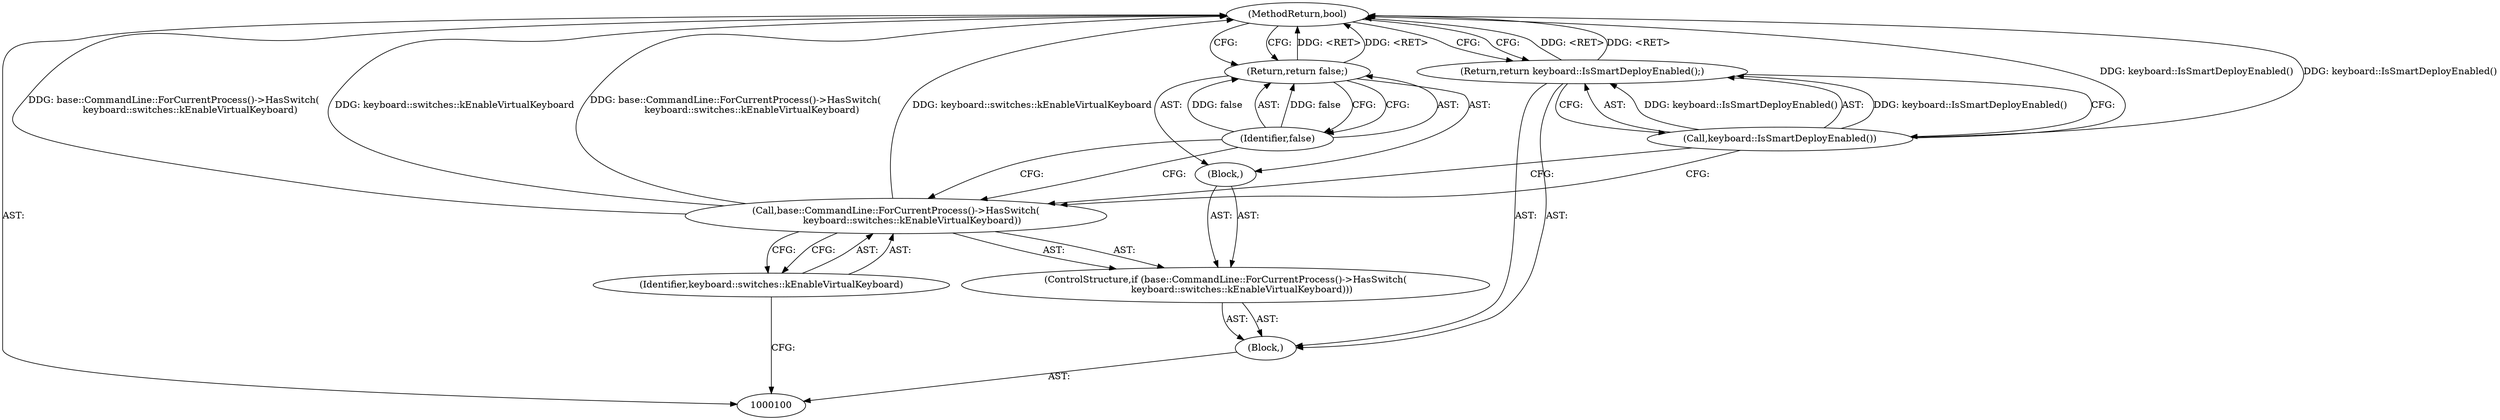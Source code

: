 digraph "0_Chrome_318530d771586b39056c0da7b8bdad03469a0dc4" {
"1000110" [label="(MethodReturn,bool)"];
"1000101" [label="(Block,)"];
"1000102" [label="(ControlStructure,if (base::CommandLine::ForCurrentProcess()->HasSwitch(\n           keyboard::switches::kEnableVirtualKeyboard)))"];
"1000103" [label="(Call,base::CommandLine::ForCurrentProcess()->HasSwitch(\n           keyboard::switches::kEnableVirtualKeyboard))"];
"1000104" [label="(Identifier,keyboard::switches::kEnableVirtualKeyboard)"];
"1000105" [label="(Block,)"];
"1000107" [label="(Identifier,false)"];
"1000106" [label="(Return,return false;)"];
"1000108" [label="(Return,return keyboard::IsSmartDeployEnabled();)"];
"1000109" [label="(Call,keyboard::IsSmartDeployEnabled())"];
"1000110" -> "1000100"  [label="AST: "];
"1000110" -> "1000106"  [label="CFG: "];
"1000110" -> "1000108"  [label="CFG: "];
"1000108" -> "1000110"  [label="DDG: <RET>"];
"1000106" -> "1000110"  [label="DDG: <RET>"];
"1000103" -> "1000110"  [label="DDG: base::CommandLine::ForCurrentProcess()->HasSwitch(\n           keyboard::switches::kEnableVirtualKeyboard)"];
"1000103" -> "1000110"  [label="DDG: keyboard::switches::kEnableVirtualKeyboard"];
"1000109" -> "1000110"  [label="DDG: keyboard::IsSmartDeployEnabled()"];
"1000101" -> "1000100"  [label="AST: "];
"1000102" -> "1000101"  [label="AST: "];
"1000108" -> "1000101"  [label="AST: "];
"1000102" -> "1000101"  [label="AST: "];
"1000103" -> "1000102"  [label="AST: "];
"1000105" -> "1000102"  [label="AST: "];
"1000103" -> "1000102"  [label="AST: "];
"1000103" -> "1000104"  [label="CFG: "];
"1000104" -> "1000103"  [label="AST: "];
"1000107" -> "1000103"  [label="CFG: "];
"1000109" -> "1000103"  [label="CFG: "];
"1000103" -> "1000110"  [label="DDG: base::CommandLine::ForCurrentProcess()->HasSwitch(\n           keyboard::switches::kEnableVirtualKeyboard)"];
"1000103" -> "1000110"  [label="DDG: keyboard::switches::kEnableVirtualKeyboard"];
"1000104" -> "1000103"  [label="AST: "];
"1000104" -> "1000100"  [label="CFG: "];
"1000103" -> "1000104"  [label="CFG: "];
"1000105" -> "1000102"  [label="AST: "];
"1000106" -> "1000105"  [label="AST: "];
"1000107" -> "1000106"  [label="AST: "];
"1000107" -> "1000103"  [label="CFG: "];
"1000106" -> "1000107"  [label="CFG: "];
"1000107" -> "1000106"  [label="DDG: false"];
"1000106" -> "1000105"  [label="AST: "];
"1000106" -> "1000107"  [label="CFG: "];
"1000107" -> "1000106"  [label="AST: "];
"1000110" -> "1000106"  [label="CFG: "];
"1000106" -> "1000110"  [label="DDG: <RET>"];
"1000107" -> "1000106"  [label="DDG: false"];
"1000108" -> "1000101"  [label="AST: "];
"1000108" -> "1000109"  [label="CFG: "];
"1000109" -> "1000108"  [label="AST: "];
"1000110" -> "1000108"  [label="CFG: "];
"1000108" -> "1000110"  [label="DDG: <RET>"];
"1000109" -> "1000108"  [label="DDG: keyboard::IsSmartDeployEnabled()"];
"1000109" -> "1000108"  [label="AST: "];
"1000109" -> "1000103"  [label="CFG: "];
"1000108" -> "1000109"  [label="CFG: "];
"1000109" -> "1000110"  [label="DDG: keyboard::IsSmartDeployEnabled()"];
"1000109" -> "1000108"  [label="DDG: keyboard::IsSmartDeployEnabled()"];
}
